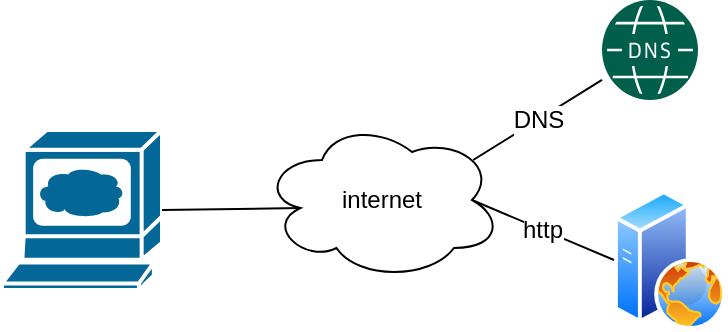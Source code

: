 <mxfile version="14.1.8" type="device"><diagram id="wJVFjV3gFFAntQmlxupd" name="Page-1"><mxGraphModel dx="1106" dy="1003" grid="1" gridSize="10" guides="1" tooltips="1" connect="1" arrows="1" fold="1" page="1" pageScale="1" pageWidth="827" pageHeight="1169" math="0" shadow="0"><root><mxCell id="0"/><mxCell id="1" parent="0"/><mxCell id="68Qs-zeY2wKdYtKBD8EP-1" value="" style="shape=mxgraph.cisco.computers_and_peripherals.web_browser;html=1;pointerEvents=1;dashed=0;fillColor=#036897;strokeColor=#ffffff;strokeWidth=2;verticalLabelPosition=bottom;verticalAlign=top;align=center;outlineConnect=0;fontSize=12;" vertex="1" parent="1"><mxGeometry x="90" y="585" width="80" height="80" as="geometry"/></mxCell><mxCell id="68Qs-zeY2wKdYtKBD8EP-2" value="" style="aspect=fixed;perimeter=ellipsePerimeter;html=1;align=center;shadow=0;dashed=0;spacingTop=3;image;image=img/lib/active_directory/web_server.svg;fontSize=12;" vertex="1" parent="1"><mxGeometry x="396" y="615" width="56" height="70" as="geometry"/></mxCell><mxCell id="68Qs-zeY2wKdYtKBD8EP-3" value="&lt;font style=&quot;font-size: 12px;&quot;&gt;http&lt;/font&gt;" style="endArrow=none;html=1;entryX=0;entryY=0.5;entryDx=0;entryDy=0;exitX=0.875;exitY=0.5;exitDx=0;exitDy=0;exitPerimeter=0;fontSize=12;" edge="1" parent="1" source="68Qs-zeY2wKdYtKBD8EP-6" target="68Qs-zeY2wKdYtKBD8EP-2"><mxGeometry width="50" height="50" relative="1" as="geometry"><mxPoint x="290" y="710" as="sourcePoint"/><mxPoint x="340" y="660" as="targetPoint"/></mxGeometry></mxCell><mxCell id="68Qs-zeY2wKdYtKBD8EP-4" value="" style="pointerEvents=1;shadow=0;dashed=0;html=1;strokeColor=none;fillColor=#005F4B;labelPosition=center;verticalLabelPosition=bottom;verticalAlign=top;align=center;outlineConnect=0;shape=mxgraph.veeam2.dns;fontSize=12;" vertex="1" parent="1"><mxGeometry x="390" y="520" width="48" height="50" as="geometry"/></mxCell><mxCell id="68Qs-zeY2wKdYtKBD8EP-5" value="DNS" style="endArrow=none;html=1;fontSize=12;exitX=0.88;exitY=0.25;exitDx=0;exitDy=0;exitPerimeter=0;" edge="1" parent="1" source="68Qs-zeY2wKdYtKBD8EP-6" target="68Qs-zeY2wKdYtKBD8EP-4"><mxGeometry width="50" height="50" relative="1" as="geometry"><mxPoint x="220" y="650" as="sourcePoint"/><mxPoint x="270" y="590" as="targetPoint"/></mxGeometry></mxCell><mxCell id="68Qs-zeY2wKdYtKBD8EP-6" value="internet" style="ellipse;shape=cloud;whiteSpace=wrap;html=1;fontSize=12;" vertex="1" parent="1"><mxGeometry x="220" y="580" width="120" height="80" as="geometry"/></mxCell><mxCell id="68Qs-zeY2wKdYtKBD8EP-7" value="" style="endArrow=none;html=1;fontSize=12;entryX=0.16;entryY=0.55;entryDx=0;entryDy=0;entryPerimeter=0;exitX=1;exitY=0.5;exitDx=0;exitDy=0;exitPerimeter=0;" edge="1" parent="1" source="68Qs-zeY2wKdYtKBD8EP-1" target="68Qs-zeY2wKdYtKBD8EP-6"><mxGeometry width="50" height="50" relative="1" as="geometry"><mxPoint x="180" y="700" as="sourcePoint"/><mxPoint x="230" y="650" as="targetPoint"/></mxGeometry></mxCell></root></mxGraphModel></diagram></mxfile>